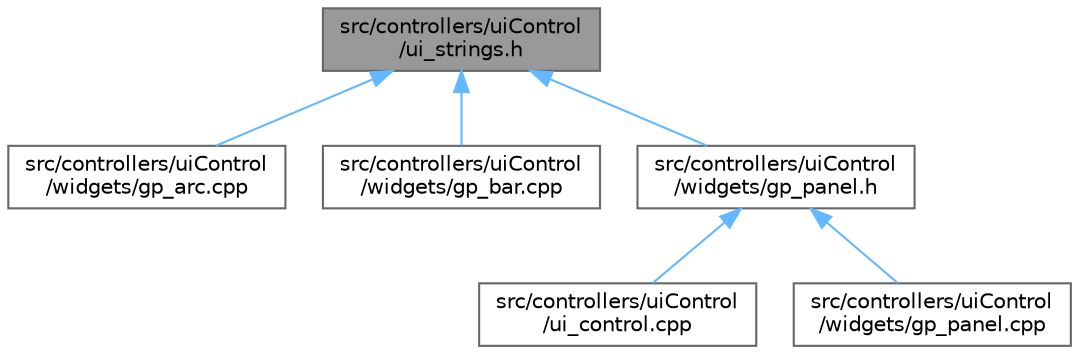 digraph "src/controllers/uiControl/ui_strings.h"
{
 // LATEX_PDF_SIZE
  bgcolor="transparent";
  edge [fontname=Helvetica,fontsize=10,labelfontname=Helvetica,labelfontsize=10];
  node [fontname=Helvetica,fontsize=10,shape=box,height=0.2,width=0.4];
  Node1 [id="Node000001",label="src/controllers/uiControl\l/ui_strings.h",height=0.2,width=0.4,color="gray40", fillcolor="grey60", style="filled", fontcolor="black",tooltip=" "];
  Node1 -> Node2 [id="edge1_Node000001_Node000002",dir="back",color="steelblue1",style="solid",tooltip=" "];
  Node2 [id="Node000002",label="src/controllers/uiControl\l/widgets/gp_arc.cpp",height=0.2,width=0.4,color="grey40", fillcolor="white", style="filled",URL="$gp__arc_8cpp.html",tooltip=" "];
  Node1 -> Node3 [id="edge2_Node000001_Node000003",dir="back",color="steelblue1",style="solid",tooltip=" "];
  Node3 [id="Node000003",label="src/controllers/uiControl\l/widgets/gp_bar.cpp",height=0.2,width=0.4,color="grey40", fillcolor="white", style="filled",URL="$gp__bar_8cpp.html",tooltip=" "];
  Node1 -> Node4 [id="edge3_Node000001_Node000004",dir="back",color="steelblue1",style="solid",tooltip=" "];
  Node4 [id="Node000004",label="src/controllers/uiControl\l/widgets/gp_panel.h",height=0.2,width=0.4,color="grey40", fillcolor="white", style="filled",URL="$gp__panel_8h.html",tooltip=" "];
  Node4 -> Node5 [id="edge4_Node000004_Node000005",dir="back",color="steelblue1",style="solid",tooltip=" "];
  Node5 [id="Node000005",label="src/controllers/uiControl\l/ui_control.cpp",height=0.2,width=0.4,color="grey40", fillcolor="white", style="filled",URL="$ui__control_8cpp.html",tooltip=" "];
  Node4 -> Node6 [id="edge5_Node000004_Node000006",dir="back",color="steelblue1",style="solid",tooltip=" "];
  Node6 [id="Node000006",label="src/controllers/uiControl\l/widgets/gp_panel.cpp",height=0.2,width=0.4,color="grey40", fillcolor="white", style="filled",URL="$gp__panel_8cpp.html",tooltip=" "];
}
